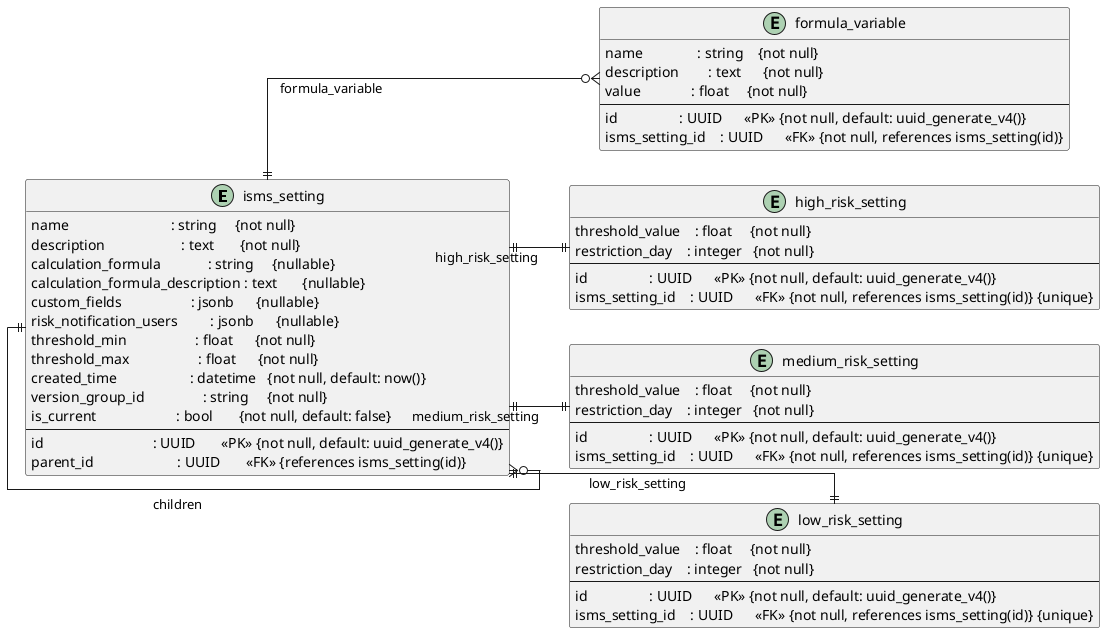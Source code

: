 @startuml
skinparam linetype ortho
left to right direction


entity "isms_setting" as ISMSS {
    name                            : string     {not null}
    description                     : text       {not null}
    calculation_formula             : string     {nullable}
    calculation_formula_description : text       {nullable}
    custom_fields                   : jsonb      {nullable}
    risk_notification_users         : jsonb      {nullable}
    threshold_min                   : float      {not null}
    threshold_max                   : float      {not null}
    created_time                    : datetime   {not null, default: now()}
    version_group_id                : string     {not null}
    is_current                      : bool       {not null, default: false}
    --
    id                              : UUID       <<PK>> {not null, default: uuid_generate_v4()}
    parent_id                       : UUID       <<FK>> {references isms_setting(id)}
}
ISMSS ||--o{ ISMSS : children

entity "formula_variable" as FOV {
    name               : string    {not null}
    description        : text      {not null}
    value              : float     {not null}
    --
    id                 : UUID      <<PK>> {not null, default: uuid_generate_v4()}
    isms_setting_id    : UUID      <<FK>> {not null, references isms_setting(id)}
}
ISMSS ||--o{ FOV : formula_variable

entity "high_risk_setting" as HRS {
    threshold_value    : float     {not null}
    restriction_day    : integer   {not null}
    --
    id                 : UUID      <<PK>> {not null, default: uuid_generate_v4()}
    isms_setting_id    : UUID      <<FK>> {not null, references isms_setting(id)} {unique}
}
ISMSS ||--|| HRS : high_risk_setting

entity "medium_risk_setting" as MRS {
    threshold_value    : float     {not null}
    restriction_day    : integer   {not null}
    --
    id                 : UUID      <<PK>> {not null, default: uuid_generate_v4()}
    isms_setting_id    : UUID      <<FK>> {not null, references isms_setting(id)} {unique}
}
ISMSS ||--|| MRS : medium_risk_setting

entity "low_risk_setting" as LRS {
    threshold_value    : float     {not null}
    restriction_day    : integer   {not null}
    --
    id                 : UUID      <<PK>> {not null, default: uuid_generate_v4()}
    isms_setting_id    : UUID      <<FK>> {not null, references isms_setting(id)} {unique}
}
ISMSS ||--|| LRS : low_risk_setting

@enduml
